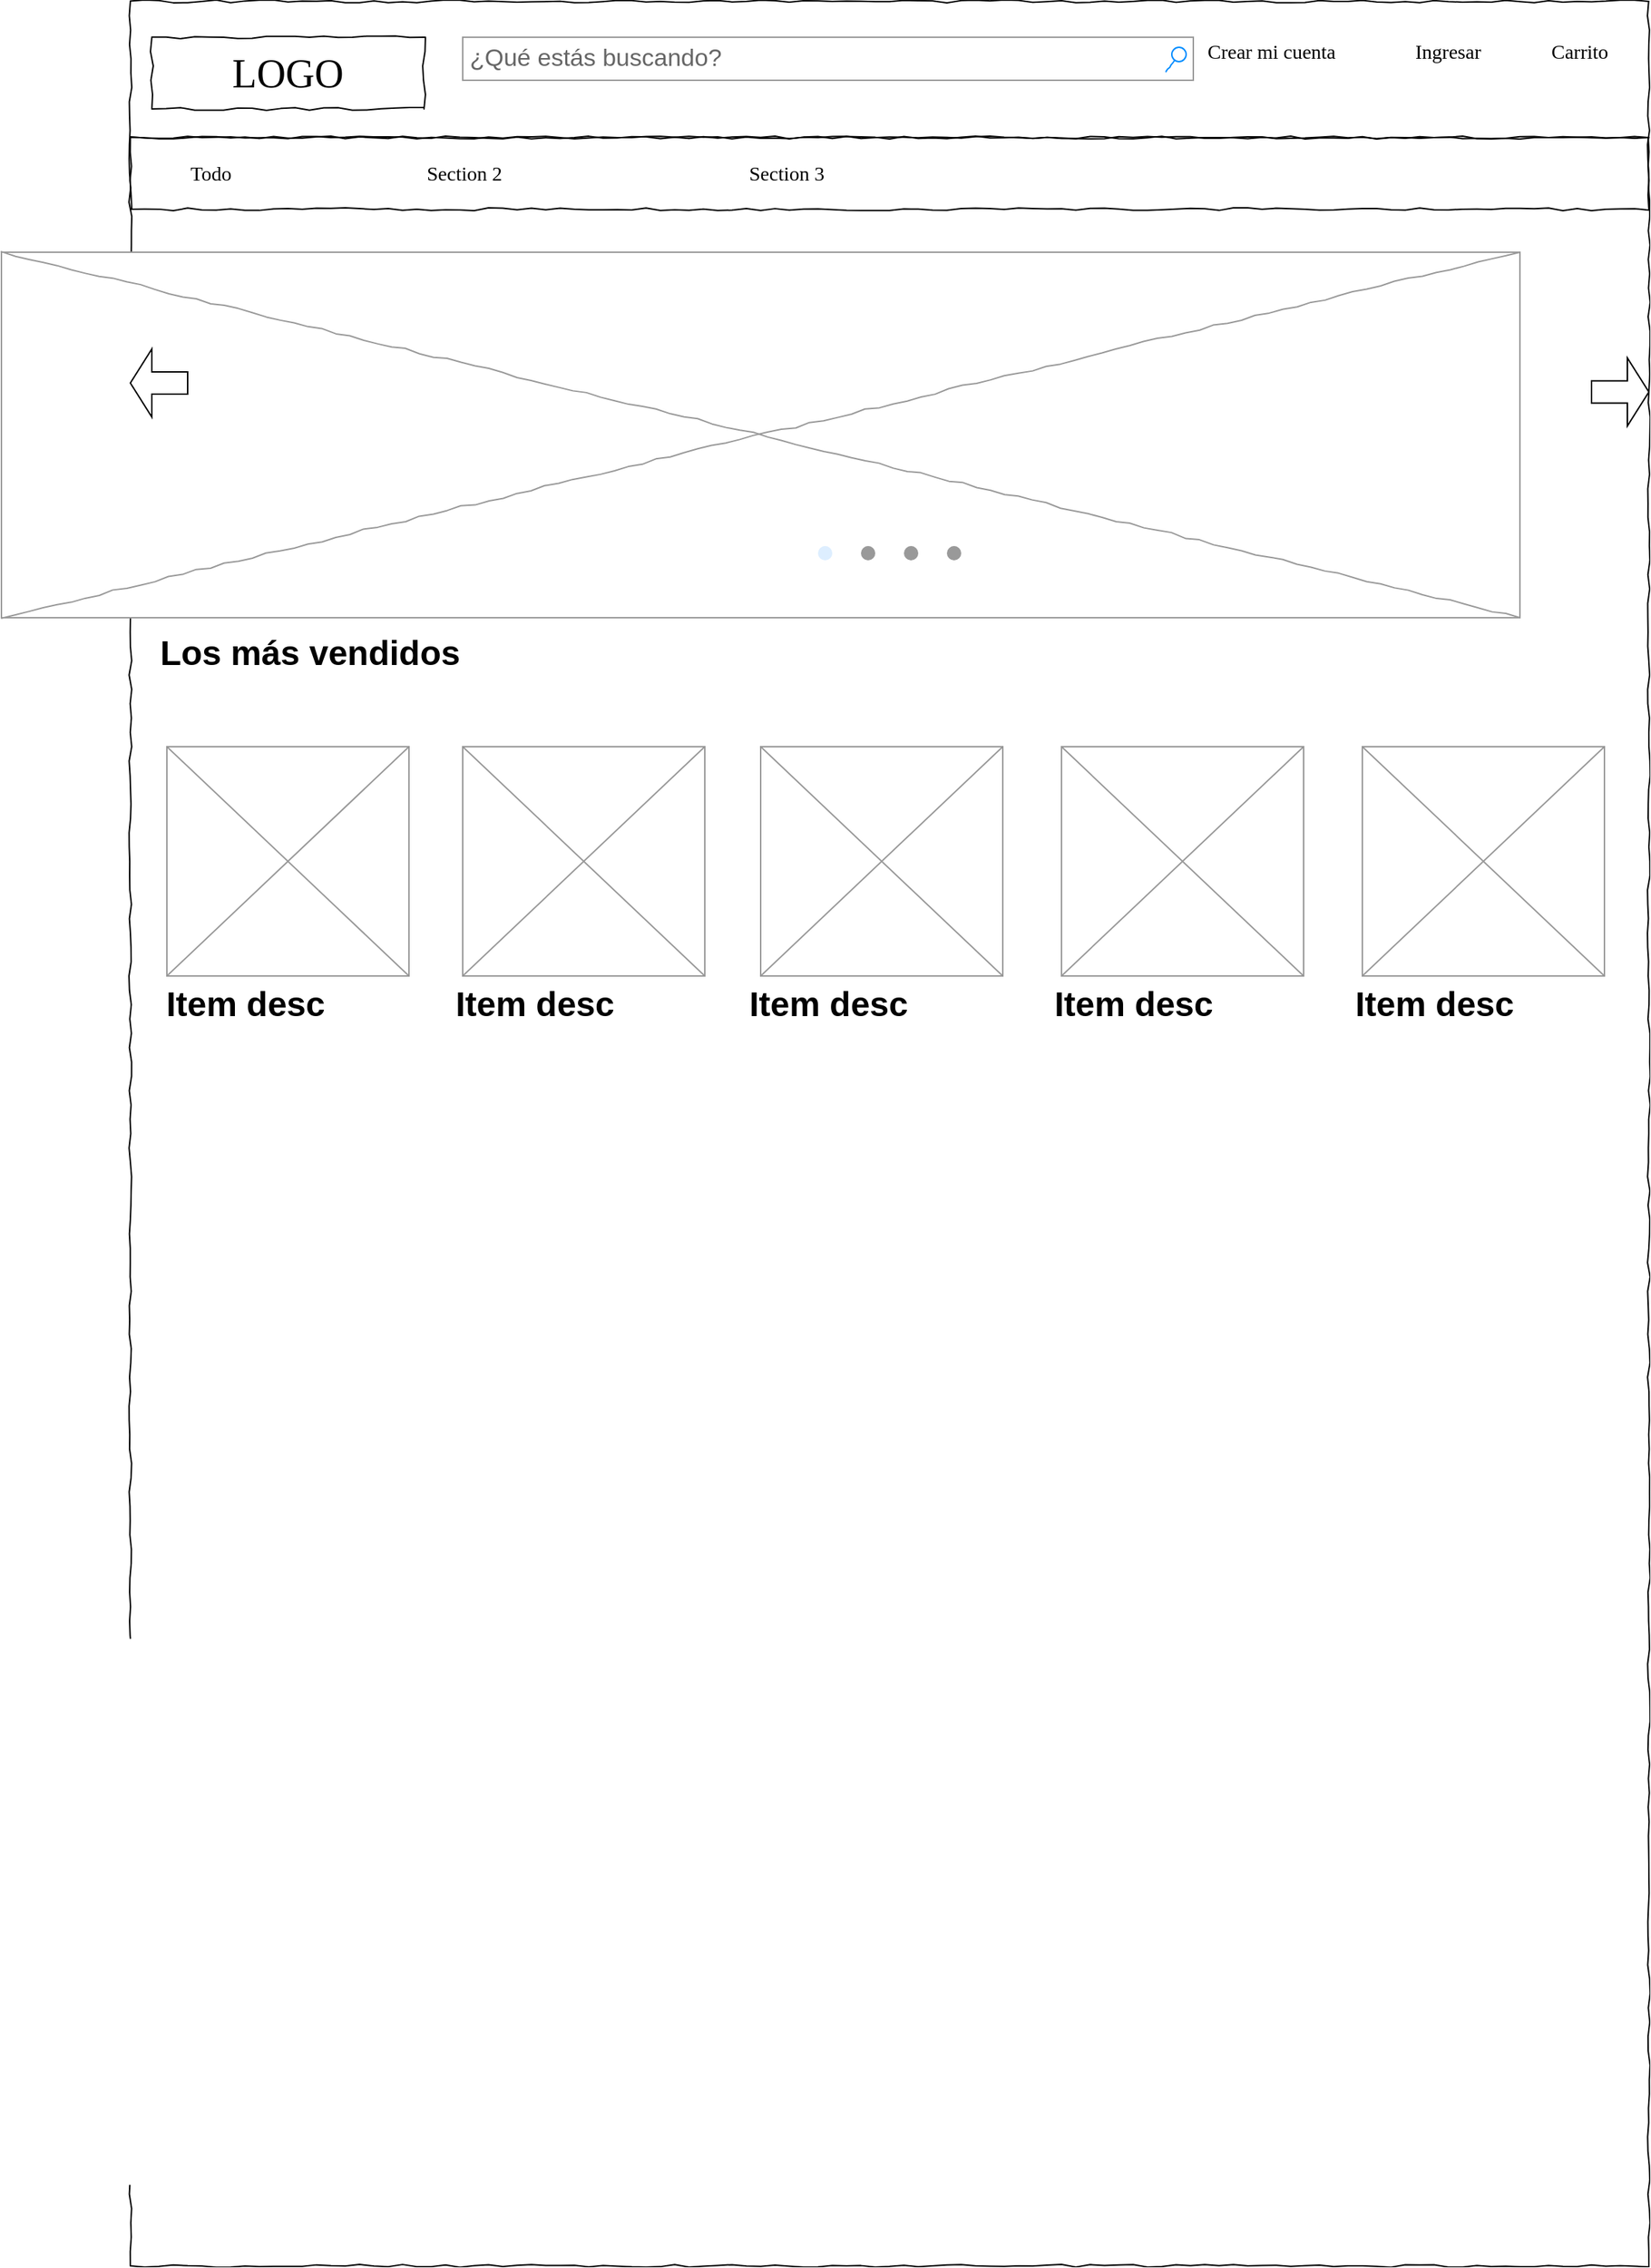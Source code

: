 <mxfile version="14.1.8" type="github">
  <diagram name="Page-1" id="03018318-947c-dd8e-b7a3-06fadd420f32">
    <mxGraphModel dx="2282" dy="736" grid="1" gridSize="10" guides="1" tooltips="1" connect="1" arrows="1" fold="1" page="1" pageScale="1" pageWidth="1100" pageHeight="850" background="#ffffff" math="0" shadow="0">
      <root>
        <mxCell id="0" />
        <mxCell id="1" parent="0" />
        <mxCell id="677b7b8949515195-1" value="" style="whiteSpace=wrap;html=1;rounded=0;shadow=0;labelBackgroundColor=none;strokeColor=#000000;strokeWidth=1;fillColor=none;fontFamily=Verdana;fontSize=12;fontColor=#000000;align=center;comic=1;" parent="1" vertex="1">
          <mxGeometry x="20" y="20" width="1060" height="1580" as="geometry" />
        </mxCell>
        <mxCell id="677b7b8949515195-2" value="LOGO" style="whiteSpace=wrap;html=1;rounded=0;shadow=0;labelBackgroundColor=none;strokeWidth=1;fontFamily=Verdana;fontSize=28;align=center;comic=1;" parent="1" vertex="1">
          <mxGeometry x="35" y="45" width="190" height="50" as="geometry" />
        </mxCell>
        <mxCell id="677b7b8949515195-3" value="¿Qué estás buscando?" style="strokeWidth=1;shadow=0;dashed=0;align=center;html=1;shape=mxgraph.mockup.forms.searchBox;strokeColor=#999999;mainText=;strokeColor2=#008cff;fontColor=#666666;fontSize=17;align=left;spacingLeft=3;rounded=0;labelBackgroundColor=none;comic=1;" parent="1" vertex="1">
          <mxGeometry x="252" y="45" width="510" height="30" as="geometry" />
        </mxCell>
        <mxCell id="677b7b8949515195-4" value="Crear mi cuenta&lt;br&gt;" style="text;html=1;points=[];align=left;verticalAlign=top;spacingTop=-4;fontSize=14;fontFamily=Verdana" parent="1" vertex="1">
          <mxGeometry x="770" y="45" width="60" height="20" as="geometry" />
        </mxCell>
        <mxCell id="677b7b8949515195-5" value="Ingresar&lt;br&gt;" style="text;html=1;points=[];align=left;verticalAlign=top;spacingTop=-4;fontSize=14;fontFamily=Verdana" parent="1" vertex="1">
          <mxGeometry x="915" y="45" width="60" height="20" as="geometry" />
        </mxCell>
        <mxCell id="677b7b8949515195-7" value="Carrito" style="text;html=1;points=[];align=left;verticalAlign=top;spacingTop=-4;fontSize=14;fontFamily=Verdana" parent="1" vertex="1">
          <mxGeometry x="1010" y="45" width="60" height="20" as="geometry" />
        </mxCell>
        <mxCell id="677b7b8949515195-9" value="" style="line;strokeWidth=1;html=1;rounded=0;shadow=0;labelBackgroundColor=none;fillColor=none;fontFamily=Verdana;fontSize=14;fontColor=#000000;align=center;comic=1;" parent="1" vertex="1">
          <mxGeometry x="20" y="110" width="1060" height="10" as="geometry" />
        </mxCell>
        <mxCell id="677b7b8949515195-10" value="" style="whiteSpace=wrap;html=1;rounded=0;shadow=0;labelBackgroundColor=none;strokeWidth=1;fillColor=none;fontFamily=Verdana;fontSize=12;align=center;comic=1;" parent="1" vertex="1">
          <mxGeometry x="20" y="115" width="1060" height="50" as="geometry" />
        </mxCell>
        <mxCell id="677b7b8949515195-11" value="Todo&lt;br&gt;" style="text;html=1;points=[];align=left;verticalAlign=top;spacingTop=-4;fontSize=14;fontFamily=Verdana" parent="1" vertex="1">
          <mxGeometry x="60" y="130" width="60" height="20" as="geometry" />
        </mxCell>
        <mxCell id="677b7b8949515195-12" value="Section 2" style="text;html=1;points=[];align=left;verticalAlign=top;spacingTop=-4;fontSize=14;fontFamily=Verdana" parent="1" vertex="1">
          <mxGeometry x="225" y="130" width="60" height="20" as="geometry" />
        </mxCell>
        <mxCell id="677b7b8949515195-13" value="Section 3" style="text;html=1;points=[];align=left;verticalAlign=top;spacingTop=-4;fontSize=14;fontFamily=Verdana" parent="1" vertex="1">
          <mxGeometry x="450" y="130" width="60" height="20" as="geometry" />
        </mxCell>
        <mxCell id="677b7b8949515195-16" value="" style="verticalLabelPosition=bottom;shadow=0;dashed=0;align=center;html=1;verticalAlign=top;strokeWidth=1;shape=mxgraph.mockup.graphics.simpleIcon;strokeColor=#999999;rounded=0;labelBackgroundColor=none;fontFamily=Verdana;fontSize=14;fontColor=#000000;comic=1;" parent="1" vertex="1">
          <mxGeometry x="-70" y="195" width="1060" height="255" as="geometry" />
        </mxCell>
        <mxCell id="LxZAGJg_ZRrgHYEx7WZz-49" value="" style="shape=singleArrow;direction=west;whiteSpace=wrap;html=1;arrowWidth=0.326;arrowSize=0.375;" parent="1" vertex="1">
          <mxGeometry x="20" y="262.5" width="40" height="47.5" as="geometry" />
        </mxCell>
        <mxCell id="LxZAGJg_ZRrgHYEx7WZz-50" value="" style="shape=singleArrow;direction=east;whiteSpace=wrap;html=1;arrowWidth=0.326;arrowSize=0.375;" parent="1" vertex="1">
          <mxGeometry x="1040" y="268.75" width="40" height="47.5" as="geometry" />
        </mxCell>
        <mxCell id="LxZAGJg_ZRrgHYEx7WZz-52" value="" style="verticalLabelPosition=bottom;shadow=0;dashed=0;align=center;html=1;verticalAlign=top;strokeWidth=1;shape=mxgraph.mockup.navigation.pageControl;fillColor=#999999;strokeColor=#ddeeff;" parent="1" vertex="1">
          <mxGeometry x="500" y="390" width="100" height="30" as="geometry" />
        </mxCell>
        <mxCell id="LxZAGJg_ZRrgHYEx7WZz-89" value="" style="verticalLabelPosition=bottom;shadow=0;dashed=0;align=center;html=1;verticalAlign=top;strokeWidth=1;shape=mxgraph.mockup.graphics.simpleIcon;strokeColor=#999999;fillColor=#ffffff;" parent="1" vertex="1">
          <mxGeometry x="45.5" y="540" width="169" height="160" as="geometry" />
        </mxCell>
        <mxCell id="LxZAGJg_ZRrgHYEx7WZz-103" value="" style="verticalLabelPosition=bottom;shadow=0;dashed=0;align=center;html=1;verticalAlign=top;strokeWidth=1;shape=mxgraph.mockup.graphics.simpleIcon;strokeColor=#999999;fillColor=#ffffff;" parent="1" vertex="1">
          <mxGeometry x="252" y="540" width="169" height="160" as="geometry" />
        </mxCell>
        <mxCell id="LxZAGJg_ZRrgHYEx7WZz-104" value="" style="verticalLabelPosition=bottom;shadow=0;dashed=0;align=center;html=1;verticalAlign=top;strokeWidth=1;shape=mxgraph.mockup.graphics.simpleIcon;strokeColor=#999999;fillColor=#ffffff;" parent="1" vertex="1">
          <mxGeometry x="460" y="540" width="169" height="160" as="geometry" />
        </mxCell>
        <mxCell id="LxZAGJg_ZRrgHYEx7WZz-105" value="" style="verticalLabelPosition=bottom;shadow=0;dashed=0;align=center;html=1;verticalAlign=top;strokeWidth=1;shape=mxgraph.mockup.graphics.simpleIcon;strokeColor=#999999;fillColor=#ffffff;" parent="1" vertex="1">
          <mxGeometry x="670" y="540" width="169" height="160" as="geometry" />
        </mxCell>
        <mxCell id="LxZAGJg_ZRrgHYEx7WZz-106" value="" style="verticalLabelPosition=bottom;shadow=0;dashed=0;align=center;html=1;verticalAlign=top;strokeWidth=1;shape=mxgraph.mockup.graphics.simpleIcon;strokeColor=#999999;fillColor=#ffffff;" parent="1" vertex="1">
          <mxGeometry x="880" y="540" width="169" height="160" as="geometry" />
        </mxCell>
        <mxCell id="LxZAGJg_ZRrgHYEx7WZz-109" value="Los más vendidos" style="text;strokeColor=none;fillColor=none;html=1;fontSize=24;fontStyle=1;verticalAlign=middle;align=center;" parent="1" vertex="1">
          <mxGeometry x="80" y="450" width="130" height="50" as="geometry" />
        </mxCell>
        <mxCell id="LxZAGJg_ZRrgHYEx7WZz-110" value="Item desc" style="text;strokeColor=none;fillColor=none;html=1;fontSize=24;fontStyle=1;verticalAlign=middle;align=center;" parent="1" vertex="1">
          <mxGeometry x="50" y="700" width="100" height="40" as="geometry" />
        </mxCell>
        <mxCell id="LxZAGJg_ZRrgHYEx7WZz-111" value="Item desc" style="text;strokeColor=none;fillColor=none;html=1;fontSize=24;fontStyle=1;verticalAlign=middle;align=center;" parent="1" vertex="1">
          <mxGeometry x="252" y="700" width="100" height="40" as="geometry" />
        </mxCell>
        <mxCell id="LxZAGJg_ZRrgHYEx7WZz-112" value="Item desc" style="text;strokeColor=none;fillColor=none;html=1;fontSize=24;fontStyle=1;verticalAlign=middle;align=center;" parent="1" vertex="1">
          <mxGeometry x="457" y="700" width="100" height="40" as="geometry" />
        </mxCell>
        <mxCell id="LxZAGJg_ZRrgHYEx7WZz-113" value="Item desc" style="text;strokeColor=none;fillColor=none;html=1;fontSize=24;fontStyle=1;verticalAlign=middle;align=center;" parent="1" vertex="1">
          <mxGeometry x="670" y="700" width="100" height="40" as="geometry" />
        </mxCell>
        <mxCell id="LxZAGJg_ZRrgHYEx7WZz-114" value="Item desc" style="text;strokeColor=none;fillColor=none;html=1;fontSize=24;fontStyle=1;verticalAlign=middle;align=center;" parent="1" vertex="1">
          <mxGeometry x="880" y="700" width="100" height="40" as="geometry" />
        </mxCell>
      </root>
    </mxGraphModel>
  </diagram>
</mxfile>
